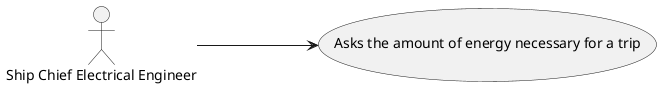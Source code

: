 @startuml
'https://plantuml.com/use-case-diagram

left to right direction

:Ship Chief Electrical Engineer: as SCEE
(Asks the amount of energy necessary for a trip) as (Use)

SCEE ---> (Use)
@enduml